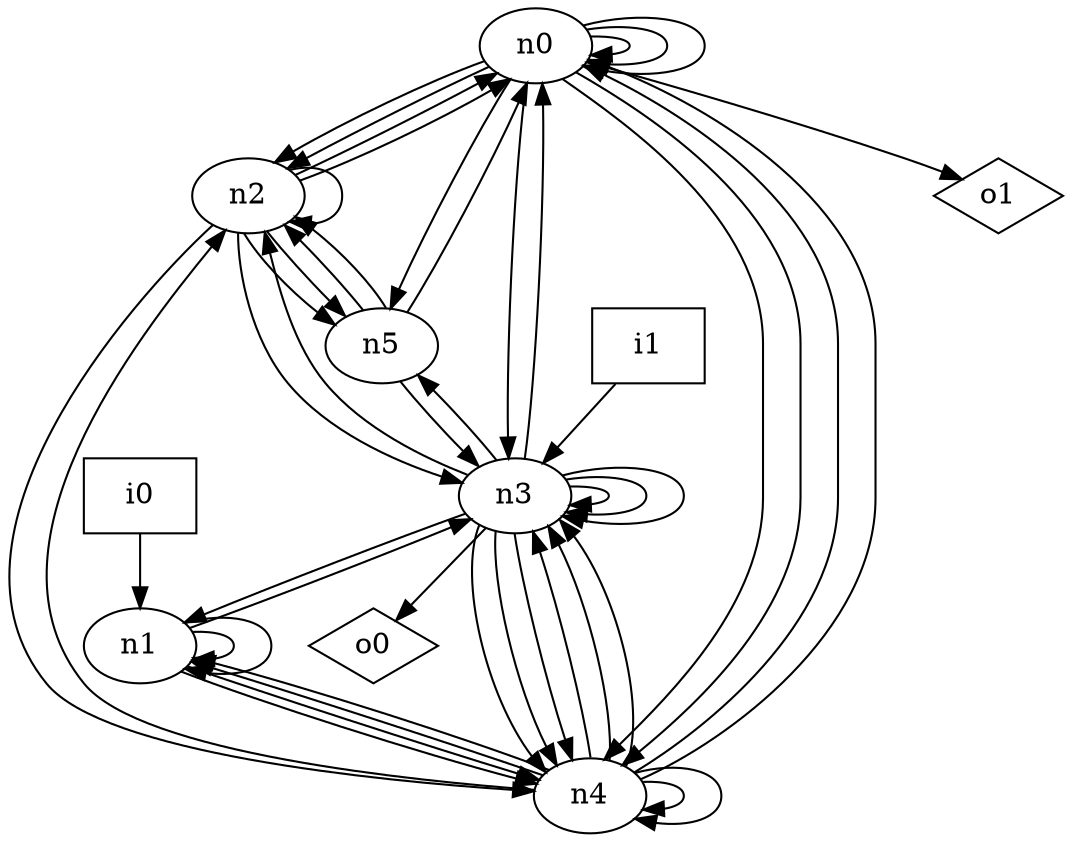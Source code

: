 digraph G {
n0 [label="n0"];
n1 [label="n1"];
n2 [label="n2"];
n3 [label="n3"];
n4 [label="n4"];
n5 [label="n5"];
n6 [label="i0",shape="box"];
n7 [label="i1",shape="box"];
n8 [label="o0",shape="diamond"];
n9 [label="o1",shape="diamond"];
n0 -> n0
n0 -> n0
n0 -> n0
n0 -> n2
n0 -> n2
n0 -> n3
n0 -> n4
n0 -> n4
n0 -> n5
n0 -> n9
n1 -> n1
n1 -> n1
n1 -> n3
n1 -> n4
n1 -> n4
n2 -> n0
n2 -> n0
n2 -> n2
n2 -> n3
n2 -> n4
n2 -> n5
n2 -> n5
n3 -> n0
n3 -> n1
n3 -> n2
n3 -> n3
n3 -> n3
n3 -> n3
n3 -> n4
n3 -> n4
n3 -> n4
n3 -> n5
n3 -> n8
n4 -> n0
n4 -> n0
n4 -> n1
n4 -> n1
n4 -> n2
n4 -> n3
n4 -> n3
n4 -> n3
n4 -> n4
n4 -> n4
n5 -> n0
n5 -> n2
n5 -> n2
n5 -> n3
n6 -> n1
n7 -> n3
}